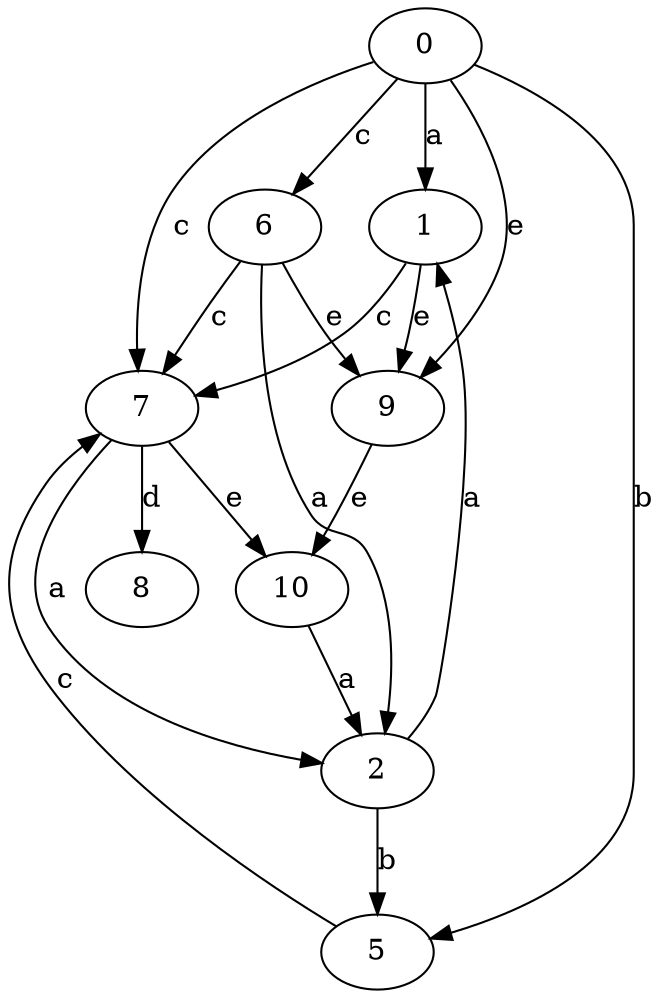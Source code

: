 strict digraph  {
1;
2;
0;
5;
6;
7;
8;
9;
10;
1 -> 7  [label=c];
1 -> 9  [label=e];
2 -> 1  [label=a];
2 -> 5  [label=b];
0 -> 1  [label=a];
0 -> 5  [label=b];
0 -> 6  [label=c];
0 -> 7  [label=c];
0 -> 9  [label=e];
5 -> 7  [label=c];
6 -> 2  [label=a];
6 -> 7  [label=c];
6 -> 9  [label=e];
7 -> 2  [label=a];
7 -> 8  [label=d];
7 -> 10  [label=e];
9 -> 10  [label=e];
10 -> 2  [label=a];
}
